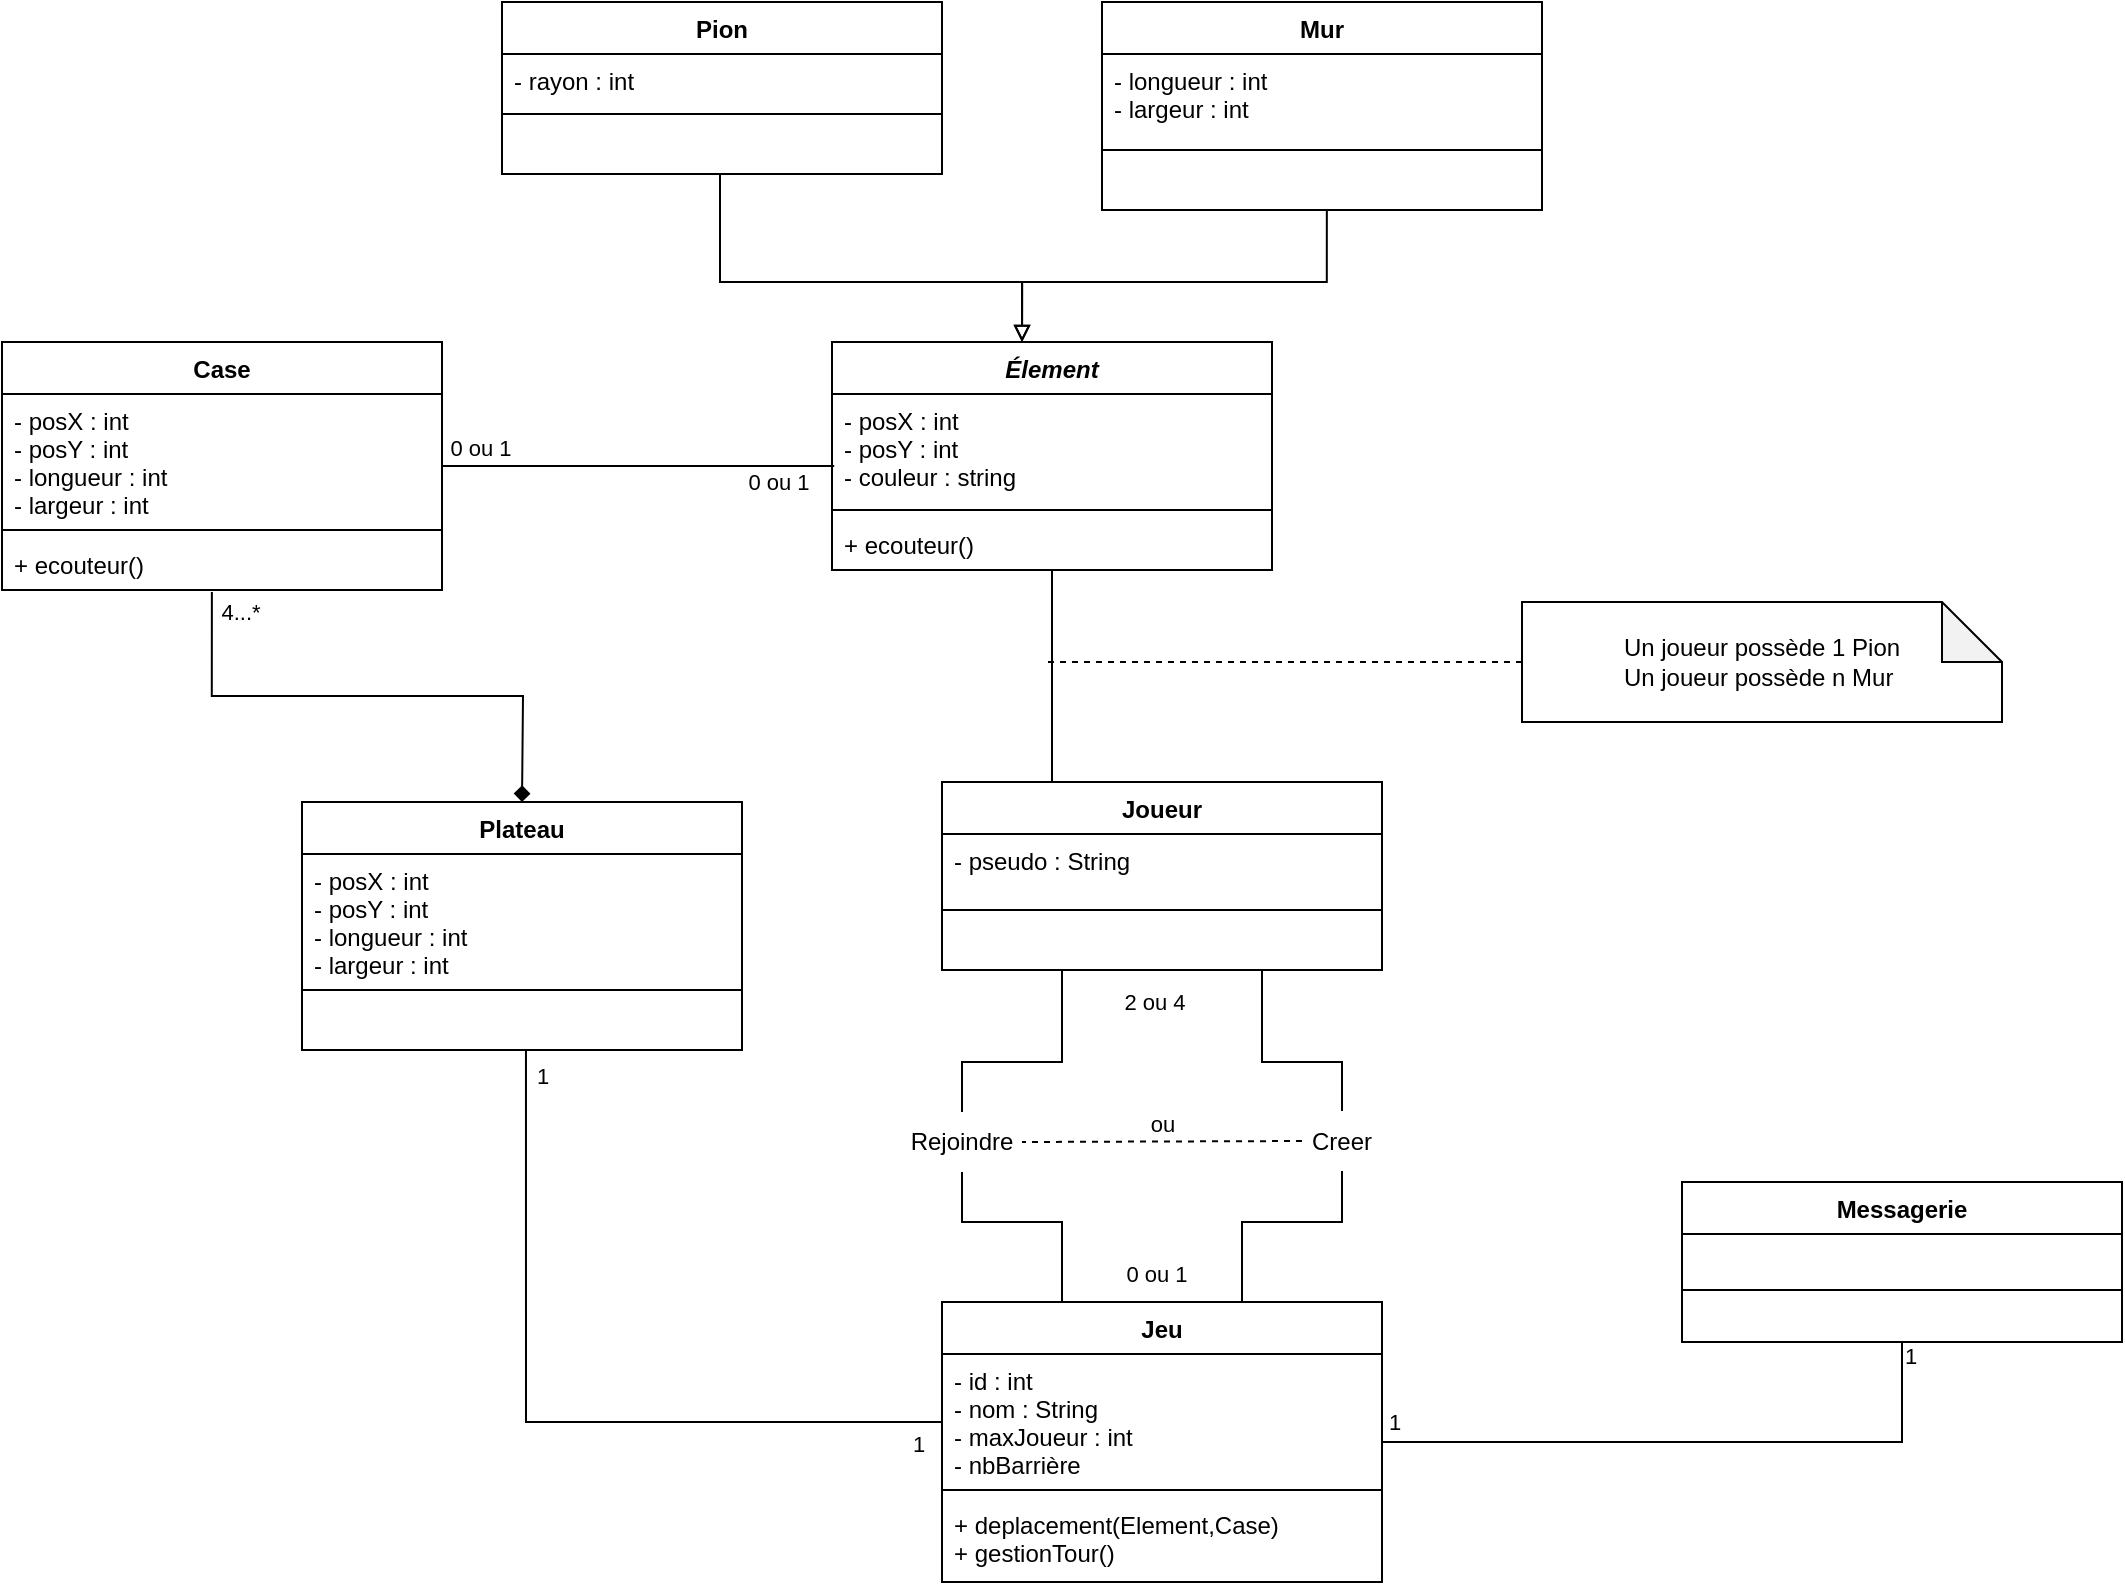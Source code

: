 <mxfile version="21.0.6" type="github">
  <diagram name="Page-1" id="FgP8BDgSYU1iSLKfVy64">
    <mxGraphModel dx="1434" dy="800" grid="1" gridSize="10" guides="1" tooltips="1" connect="1" arrows="1" fold="1" page="1" pageScale="1" pageWidth="827" pageHeight="1169" math="0" shadow="0">
      <root>
        <mxCell id="0" />
        <mxCell id="1" parent="0" />
        <mxCell id="3Rz-C_fRMMW0dZHXcKt9-9" style="edgeStyle=orthogonalEdgeStyle;rounded=0;orthogonalLoop=1;jettySize=auto;html=1;exitX=1;exitY=0.5;exitDx=0;exitDy=0;entryX=0.005;entryY=0.667;entryDx=0;entryDy=0;endArrow=none;endFill=0;startArrow=none;entryPerimeter=0;" parent="1" source="dIRDVUr5gUY7s9fhSYIf-25" edge="1" target="dIRDVUr5gUY7s9fhSYIf-22">
          <mxGeometry relative="1" as="geometry">
            <mxPoint x="430" y="255.0" as="targetPoint" />
            <Array as="points" />
          </mxGeometry>
        </mxCell>
        <mxCell id="eeULFgyOEKWC4nzDJ71u-9" value="0 ou 1" style="edgeLabel;html=1;align=center;verticalAlign=middle;resizable=0;points=[];" vertex="1" connectable="0" parent="3Rz-C_fRMMW0dZHXcKt9-9">
          <mxGeometry x="0.797" y="-2" relative="1" as="geometry">
            <mxPoint x="-8" y="6" as="offset" />
          </mxGeometry>
        </mxCell>
        <mxCell id="eeULFgyOEKWC4nzDJ71u-10" value="0 ou 1" style="edgeLabel;html=1;align=center;verticalAlign=middle;resizable=0;points=[];" vertex="1" connectable="0" parent="3Rz-C_fRMMW0dZHXcKt9-9">
          <mxGeometry x="-0.777" y="2" relative="1" as="geometry">
            <mxPoint x="-3" y="-7" as="offset" />
          </mxGeometry>
        </mxCell>
        <mxCell id="3Rz-C_fRMMW0dZHXcKt9-10" style="edgeStyle=orthogonalEdgeStyle;rounded=0;orthogonalLoop=1;jettySize=auto;html=1;endArrow=diamond;endFill=1;entryX=0.5;entryY=0;entryDx=0;entryDy=0;exitX=0.477;exitY=1.038;exitDx=0;exitDy=0;exitPerimeter=0;" parent="1" source="dIRDVUr5gUY7s9fhSYIf-28" edge="1">
          <mxGeometry relative="1" as="geometry">
            <mxPoint x="280" y="430" as="targetPoint" />
            <mxPoint x="160" y="310" as="sourcePoint" />
          </mxGeometry>
        </mxCell>
        <mxCell id="eeULFgyOEKWC4nzDJ71u-1" value="4...*" style="edgeLabel;html=1;align=center;verticalAlign=middle;resizable=0;points=[];" vertex="1" connectable="0" parent="3Rz-C_fRMMW0dZHXcKt9-10">
          <mxGeometry x="-0.885" y="4" relative="1" as="geometry">
            <mxPoint x="10" y="-5" as="offset" />
          </mxGeometry>
        </mxCell>
        <mxCell id="3Rz-C_fRMMW0dZHXcKt9-7" style="edgeStyle=orthogonalEdgeStyle;rounded=0;orthogonalLoop=1;jettySize=auto;html=1;endArrow=block;endFill=0;" parent="1" source="dIRDVUr5gUY7s9fhSYIf-16" edge="1">
          <mxGeometry relative="1" as="geometry">
            <mxPoint x="380.053" y="140" as="sourcePoint" />
            <mxPoint x="530" y="200" as="targetPoint" />
            <Array as="points">
              <mxPoint x="379" y="170" />
              <mxPoint x="530" y="170" />
            </Array>
          </mxGeometry>
        </mxCell>
        <mxCell id="3Rz-C_fRMMW0dZHXcKt9-8" style="edgeStyle=orthogonalEdgeStyle;rounded=0;orthogonalLoop=1;jettySize=auto;html=1;endArrow=block;endFill=0;exitX=0.511;exitY=0.988;exitDx=0;exitDy=0;exitPerimeter=0;" parent="1" source="dIRDVUr5gUY7s9fhSYIf-20" edge="1">
          <mxGeometry relative="1" as="geometry">
            <mxPoint x="530.053" y="200.0" as="targetPoint" />
            <mxPoint x="690.053" y="140" as="sourcePoint" />
            <Array as="points">
              <mxPoint x="682" y="170" />
              <mxPoint x="530" y="170" />
            </Array>
          </mxGeometry>
        </mxCell>
        <mxCell id="3Rz-C_fRMMW0dZHXcKt9-28" style="edgeStyle=orthogonalEdgeStyle;rounded=0;orthogonalLoop=1;jettySize=auto;html=1;endArrow=none;endFill=0;entryX=0.509;entryY=1;entryDx=0;entryDy=0;entryPerimeter=0;exitX=0;exitY=0.5;exitDx=0;exitDy=0;" parent="1" source="dIRDVUr5gUY7s9fhSYIf-39" target="dIRDVUr5gUY7s9fhSYIf-33" edge="1">
          <mxGeometry relative="1" as="geometry">
            <mxPoint x="300" y="580" as="targetPoint" />
            <mxPoint x="500" y="740" as="sourcePoint" />
            <Array as="points">
              <mxPoint x="490" y="740" />
              <mxPoint x="282" y="740" />
            </Array>
          </mxGeometry>
        </mxCell>
        <mxCell id="eeULFgyOEKWC4nzDJ71u-2" value="1" style="edgeLabel;html=1;align=center;verticalAlign=middle;resizable=0;points=[];" vertex="1" connectable="0" parent="3Rz-C_fRMMW0dZHXcKt9-28">
          <mxGeometry x="0.919" y="2" relative="1" as="geometry">
            <mxPoint x="10" y="-3" as="offset" />
          </mxGeometry>
        </mxCell>
        <mxCell id="eeULFgyOEKWC4nzDJ71u-3" value="1" style="edgeLabel;html=1;align=center;verticalAlign=middle;resizable=0;points=[];" vertex="1" connectable="0" parent="3Rz-C_fRMMW0dZHXcKt9-28">
          <mxGeometry x="-0.919" y="-2" relative="1" as="geometry">
            <mxPoint x="2" y="13" as="offset" />
          </mxGeometry>
        </mxCell>
        <mxCell id="3Rz-C_fRMMW0dZHXcKt9-16" style="edgeStyle=orthogonalEdgeStyle;rounded=0;orthogonalLoop=1;jettySize=auto;html=1;endArrow=none;endFill=0;startArrow=none;" parent="1" source="3Rz-C_fRMMW0dZHXcKt9-18" edge="1">
          <mxGeometry relative="1" as="geometry">
            <Array as="points">
              <mxPoint x="690" y="640" />
              <mxPoint x="640" y="640" />
            </Array>
            <mxPoint x="640" y="680" as="targetPoint" />
          </mxGeometry>
        </mxCell>
        <mxCell id="3Rz-C_fRMMW0dZHXcKt9-17" style="edgeStyle=orthogonalEdgeStyle;rounded=0;orthogonalLoop=1;jettySize=auto;html=1;exitX=0.5;exitY=1;exitDx=0;exitDy=0;entryX=0.25;entryY=0;entryDx=0;entryDy=0;endArrow=none;endFill=0;startArrow=none;" parent="1" source="3Rz-C_fRMMW0dZHXcKt9-19" edge="1">
          <mxGeometry relative="1" as="geometry">
            <Array as="points">
              <mxPoint x="500" y="640" />
              <mxPoint x="550" y="640" />
            </Array>
            <mxPoint x="550" y="680" as="targetPoint" />
          </mxGeometry>
        </mxCell>
        <mxCell id="eeULFgyOEKWC4nzDJ71u-6" value="0 ou 1" style="edgeLabel;html=1;align=center;verticalAlign=middle;resizable=0;points=[];" vertex="1" connectable="0" parent="3Rz-C_fRMMW0dZHXcKt9-17">
          <mxGeometry x="0.096" y="-2" relative="1" as="geometry">
            <mxPoint x="59" y="24" as="offset" />
          </mxGeometry>
        </mxCell>
        <mxCell id="3Rz-C_fRMMW0dZHXcKt9-30" value="" style="edgeStyle=orthogonalEdgeStyle;rounded=0;orthogonalLoop=1;jettySize=auto;html=1;endArrow=none;endFill=0;" parent="1" source="dIRDVUr5gUY7s9fhSYIf-37" target="3Rz-C_fRMMW0dZHXcKt9-18" edge="1">
          <mxGeometry relative="1" as="geometry">
            <mxPoint x="650" y="540" as="sourcePoint" />
            <mxPoint x="650" y="680" as="targetPoint" />
            <Array as="points">
              <mxPoint x="650" y="560" />
              <mxPoint x="690" y="560" />
            </Array>
          </mxGeometry>
        </mxCell>
        <mxCell id="3Rz-C_fRMMW0dZHXcKt9-18" value="Creer" style="text;html=1;strokeColor=none;fillColor=none;align=center;verticalAlign=middle;whiteSpace=wrap;rounded=0;" parent="1" vertex="1">
          <mxGeometry x="670" y="584.5" width="40" height="30" as="geometry" />
        </mxCell>
        <mxCell id="3Rz-C_fRMMW0dZHXcKt9-32" value="" style="edgeStyle=orthogonalEdgeStyle;rounded=0;orthogonalLoop=1;jettySize=auto;html=1;exitX=0.391;exitY=1;exitDx=0;exitDy=0;entryX=0.5;entryY=0;entryDx=0;entryDy=0;endArrow=none;endFill=0;exitPerimeter=0;" parent="1" source="dIRDVUr5gUY7s9fhSYIf-37" target="3Rz-C_fRMMW0dZHXcKt9-19" edge="1">
          <mxGeometry relative="1" as="geometry">
            <mxPoint x="550" y="540" as="sourcePoint" />
            <mxPoint x="550" y="680" as="targetPoint" />
            <Array as="points">
              <mxPoint x="550" y="514" />
              <mxPoint x="550" y="560" />
              <mxPoint x="500" y="560" />
            </Array>
          </mxGeometry>
        </mxCell>
        <mxCell id="eeULFgyOEKWC4nzDJ71u-5" value="2 ou 4" style="edgeLabel;html=1;align=center;verticalAlign=middle;resizable=0;points=[];" vertex="1" connectable="0" parent="3Rz-C_fRMMW0dZHXcKt9-32">
          <mxGeometry x="-0.156" y="-1" relative="1" as="geometry">
            <mxPoint x="47" y="-20" as="offset" />
          </mxGeometry>
        </mxCell>
        <mxCell id="3Rz-C_fRMMW0dZHXcKt9-19" value="Rejoindre" style="text;html=1;strokeColor=none;fillColor=none;align=center;verticalAlign=middle;whiteSpace=wrap;rounded=0;" parent="1" vertex="1">
          <mxGeometry x="470" y="585" width="60" height="30" as="geometry" />
        </mxCell>
        <mxCell id="dIRDVUr5gUY7s9fhSYIf-13" value="Pion" style="swimlane;fontStyle=1;align=center;verticalAlign=top;childLayout=stackLayout;horizontal=1;startSize=26;horizontalStack=0;resizeParent=1;resizeParentMax=0;resizeLast=0;collapsible=1;marginBottom=0;" parent="1" vertex="1">
          <mxGeometry x="270" y="30" width="220" height="86" as="geometry" />
        </mxCell>
        <mxCell id="dIRDVUr5gUY7s9fhSYIf-14" value="- rayon : int" style="text;strokeColor=none;fillColor=none;align=left;verticalAlign=top;spacingLeft=4;spacingRight=4;overflow=hidden;rotatable=0;points=[[0,0.5],[1,0.5]];portConstraint=eastwest;" parent="dIRDVUr5gUY7s9fhSYIf-13" vertex="1">
          <mxGeometry y="26" width="220" height="26" as="geometry" />
        </mxCell>
        <mxCell id="dIRDVUr5gUY7s9fhSYIf-15" value="" style="line;strokeWidth=1;fillColor=none;align=left;verticalAlign=middle;spacingTop=-1;spacingLeft=3;spacingRight=3;rotatable=0;labelPosition=right;points=[];portConstraint=eastwest;strokeColor=inherit;" parent="dIRDVUr5gUY7s9fhSYIf-13" vertex="1">
          <mxGeometry y="52" width="220" height="8" as="geometry" />
        </mxCell>
        <mxCell id="dIRDVUr5gUY7s9fhSYIf-16" value=" " style="text;strokeColor=none;fillColor=none;align=left;verticalAlign=top;spacingLeft=4;spacingRight=4;overflow=hidden;rotatable=0;points=[[0,0.5],[1,0.5]];portConstraint=eastwest;" parent="dIRDVUr5gUY7s9fhSYIf-13" vertex="1">
          <mxGeometry y="60" width="220" height="26" as="geometry" />
        </mxCell>
        <mxCell id="dIRDVUr5gUY7s9fhSYIf-17" value="Mur" style="swimlane;fontStyle=1;align=center;verticalAlign=top;childLayout=stackLayout;horizontal=1;startSize=26;horizontalStack=0;resizeParent=1;resizeParentMax=0;resizeLast=0;collapsible=1;marginBottom=0;" parent="1" vertex="1">
          <mxGeometry x="570" y="30" width="220" height="104" as="geometry" />
        </mxCell>
        <mxCell id="dIRDVUr5gUY7s9fhSYIf-18" value="- longueur : int&#xa;- largeur : int&#xa;" style="text;strokeColor=none;fillColor=none;align=left;verticalAlign=top;spacingLeft=4;spacingRight=4;overflow=hidden;rotatable=0;points=[[0,0.5],[1,0.5]];portConstraint=eastwest;" parent="dIRDVUr5gUY7s9fhSYIf-17" vertex="1">
          <mxGeometry y="26" width="220" height="44" as="geometry" />
        </mxCell>
        <mxCell id="dIRDVUr5gUY7s9fhSYIf-19" value="" style="line;strokeWidth=1;fillColor=none;align=left;verticalAlign=middle;spacingTop=-1;spacingLeft=3;spacingRight=3;rotatable=0;labelPosition=right;points=[];portConstraint=eastwest;strokeColor=inherit;" parent="dIRDVUr5gUY7s9fhSYIf-17" vertex="1">
          <mxGeometry y="70" width="220" height="8" as="geometry" />
        </mxCell>
        <mxCell id="dIRDVUr5gUY7s9fhSYIf-20" value=" " style="text;strokeColor=none;fillColor=none;align=left;verticalAlign=top;spacingLeft=4;spacingRight=4;overflow=hidden;rotatable=0;points=[[0,0.5],[1,0.5]];portConstraint=eastwest;" parent="dIRDVUr5gUY7s9fhSYIf-17" vertex="1">
          <mxGeometry y="78" width="220" height="26" as="geometry" />
        </mxCell>
        <mxCell id="eeULFgyOEKWC4nzDJ71u-18" style="edgeStyle=orthogonalEdgeStyle;rounded=0;orthogonalLoop=1;jettySize=auto;html=1;entryX=0.25;entryY=0;entryDx=0;entryDy=0;endArrow=none;endFill=0;" edge="1" parent="1" source="dIRDVUr5gUY7s9fhSYIf-21" target="dIRDVUr5gUY7s9fhSYIf-34">
          <mxGeometry relative="1" as="geometry" />
        </mxCell>
        <mxCell id="dIRDVUr5gUY7s9fhSYIf-21" value="Élement" style="swimlane;fontStyle=3;align=center;verticalAlign=top;childLayout=stackLayout;horizontal=1;startSize=26;horizontalStack=0;resizeParent=1;resizeParentMax=0;resizeLast=0;collapsible=1;marginBottom=0;" parent="1" vertex="1">
          <mxGeometry x="435" y="200" width="220" height="114" as="geometry" />
        </mxCell>
        <mxCell id="dIRDVUr5gUY7s9fhSYIf-22" value="- posX : int&#xa;- posY : int&#xa;- couleur : string&#xa;" style="text;strokeColor=none;fillColor=none;align=left;verticalAlign=top;spacingLeft=4;spacingRight=4;overflow=hidden;rotatable=0;points=[[0,0.5],[1,0.5]];portConstraint=eastwest;" parent="dIRDVUr5gUY7s9fhSYIf-21" vertex="1">
          <mxGeometry y="26" width="220" height="54" as="geometry" />
        </mxCell>
        <mxCell id="dIRDVUr5gUY7s9fhSYIf-23" value="" style="line;strokeWidth=1;fillColor=none;align=left;verticalAlign=middle;spacingTop=-1;spacingLeft=3;spacingRight=3;rotatable=0;labelPosition=right;points=[];portConstraint=eastwest;strokeColor=inherit;" parent="dIRDVUr5gUY7s9fhSYIf-21" vertex="1">
          <mxGeometry y="80" width="220" height="8" as="geometry" />
        </mxCell>
        <mxCell id="dIRDVUr5gUY7s9fhSYIf-24" value="+ ecouteur()" style="text;strokeColor=none;fillColor=none;align=left;verticalAlign=top;spacingLeft=4;spacingRight=4;overflow=hidden;rotatable=0;points=[[0,0.5],[1,0.5]];portConstraint=eastwest;" parent="dIRDVUr5gUY7s9fhSYIf-21" vertex="1">
          <mxGeometry y="88" width="220" height="26" as="geometry" />
        </mxCell>
        <mxCell id="dIRDVUr5gUY7s9fhSYIf-25" value="Case" style="swimlane;fontStyle=1;align=center;verticalAlign=top;childLayout=stackLayout;horizontal=1;startSize=26;horizontalStack=0;resizeParent=1;resizeParentMax=0;resizeLast=0;collapsible=1;marginBottom=0;" parent="1" vertex="1">
          <mxGeometry x="20" y="200" width="220" height="124" as="geometry" />
        </mxCell>
        <mxCell id="dIRDVUr5gUY7s9fhSYIf-26" value="- posX : int&#xa;- posY : int&#xa;- longueur : int&#xa;- largeur : int&#xa;&#xa;" style="text;strokeColor=none;fillColor=none;align=left;verticalAlign=top;spacingLeft=4;spacingRight=4;overflow=hidden;rotatable=0;points=[[0,0.5],[1,0.5]];portConstraint=eastwest;" parent="dIRDVUr5gUY7s9fhSYIf-25" vertex="1">
          <mxGeometry y="26" width="220" height="64" as="geometry" />
        </mxCell>
        <mxCell id="dIRDVUr5gUY7s9fhSYIf-27" value="" style="line;strokeWidth=1;fillColor=none;align=left;verticalAlign=middle;spacingTop=-1;spacingLeft=3;spacingRight=3;rotatable=0;labelPosition=right;points=[];portConstraint=eastwest;strokeColor=inherit;" parent="dIRDVUr5gUY7s9fhSYIf-25" vertex="1">
          <mxGeometry y="90" width="220" height="8" as="geometry" />
        </mxCell>
        <mxCell id="dIRDVUr5gUY7s9fhSYIf-28" value="+ ecouteur()" style="text;strokeColor=none;fillColor=none;align=left;verticalAlign=top;spacingLeft=4;spacingRight=4;overflow=hidden;rotatable=0;points=[[0,0.5],[1,0.5]];portConstraint=eastwest;" parent="dIRDVUr5gUY7s9fhSYIf-25" vertex="1">
          <mxGeometry y="98" width="220" height="26" as="geometry" />
        </mxCell>
        <mxCell id="dIRDVUr5gUY7s9fhSYIf-30" value="Plateau" style="swimlane;fontStyle=1;align=center;verticalAlign=top;childLayout=stackLayout;horizontal=1;startSize=26;horizontalStack=0;resizeParent=1;resizeParentMax=0;resizeLast=0;collapsible=1;marginBottom=0;" parent="1" vertex="1">
          <mxGeometry x="170" y="430" width="220" height="124" as="geometry" />
        </mxCell>
        <mxCell id="dIRDVUr5gUY7s9fhSYIf-31" value="- posX : int&#xa;- posY : int&#xa;- longueur : int&#xa;- largeur : int&#xa;&#xa;" style="text;strokeColor=none;fillColor=none;align=left;verticalAlign=top;spacingLeft=4;spacingRight=4;overflow=hidden;rotatable=0;points=[[0,0.5],[1,0.5]];portConstraint=eastwest;" parent="dIRDVUr5gUY7s9fhSYIf-30" vertex="1">
          <mxGeometry y="26" width="220" height="64" as="geometry" />
        </mxCell>
        <mxCell id="dIRDVUr5gUY7s9fhSYIf-32" value="" style="line;strokeWidth=1;fillColor=none;align=left;verticalAlign=middle;spacingTop=-1;spacingLeft=3;spacingRight=3;rotatable=0;labelPosition=right;points=[];portConstraint=eastwest;strokeColor=inherit;" parent="dIRDVUr5gUY7s9fhSYIf-30" vertex="1">
          <mxGeometry y="90" width="220" height="8" as="geometry" />
        </mxCell>
        <mxCell id="dIRDVUr5gUY7s9fhSYIf-33" value=" " style="text;strokeColor=none;fillColor=none;align=left;verticalAlign=top;spacingLeft=4;spacingRight=4;overflow=hidden;rotatable=0;points=[[0,0.5],[1,0.5]];portConstraint=eastwest;" parent="dIRDVUr5gUY7s9fhSYIf-30" vertex="1">
          <mxGeometry y="98" width="220" height="26" as="geometry" />
        </mxCell>
        <mxCell id="dIRDVUr5gUY7s9fhSYIf-34" value="Joueur" style="swimlane;fontStyle=1;align=center;verticalAlign=top;childLayout=stackLayout;horizontal=1;startSize=26;horizontalStack=0;resizeParent=1;resizeParentMax=0;resizeLast=0;collapsible=1;marginBottom=0;" parent="1" vertex="1">
          <mxGeometry x="490" y="420" width="220" height="94" as="geometry" />
        </mxCell>
        <mxCell id="dIRDVUr5gUY7s9fhSYIf-35" value="- pseudo : String&#xa;" style="text;strokeColor=none;fillColor=none;align=left;verticalAlign=top;spacingLeft=4;spacingRight=4;overflow=hidden;rotatable=0;points=[[0,0.5],[1,0.5]];portConstraint=eastwest;" parent="dIRDVUr5gUY7s9fhSYIf-34" vertex="1">
          <mxGeometry y="26" width="220" height="34" as="geometry" />
        </mxCell>
        <mxCell id="dIRDVUr5gUY7s9fhSYIf-36" value="" style="line;strokeWidth=1;fillColor=none;align=left;verticalAlign=middle;spacingTop=-1;spacingLeft=3;spacingRight=3;rotatable=0;labelPosition=right;points=[];portConstraint=eastwest;strokeColor=inherit;" parent="dIRDVUr5gUY7s9fhSYIf-34" vertex="1">
          <mxGeometry y="60" width="220" height="8" as="geometry" />
        </mxCell>
        <mxCell id="dIRDVUr5gUY7s9fhSYIf-37" value=" " style="text;strokeColor=none;fillColor=none;align=left;verticalAlign=top;spacingLeft=4;spacingRight=4;overflow=hidden;rotatable=0;points=[[0,0.5],[1,0.5]];portConstraint=eastwest;" parent="dIRDVUr5gUY7s9fhSYIf-34" vertex="1">
          <mxGeometry y="68" width="220" height="26" as="geometry" />
        </mxCell>
        <mxCell id="dIRDVUr5gUY7s9fhSYIf-38" value="Jeu" style="swimlane;fontStyle=1;align=center;verticalAlign=top;childLayout=stackLayout;horizontal=1;startSize=26;horizontalStack=0;resizeParent=1;resizeParentMax=0;resizeLast=0;collapsible=1;marginBottom=0;" parent="1" vertex="1">
          <mxGeometry x="490" y="680" width="220" height="140" as="geometry" />
        </mxCell>
        <mxCell id="dIRDVUr5gUY7s9fhSYIf-39" value="- id : int&#xa;- nom : String&#xa;- maxJoueur : int&#xa;- nbBarrière" style="text;strokeColor=none;fillColor=none;align=left;verticalAlign=top;spacingLeft=4;spacingRight=4;overflow=hidden;rotatable=0;points=[[0,0.5],[1,0.5]];portConstraint=eastwest;" parent="dIRDVUr5gUY7s9fhSYIf-38" vertex="1">
          <mxGeometry y="26" width="220" height="64" as="geometry" />
        </mxCell>
        <mxCell id="dIRDVUr5gUY7s9fhSYIf-40" value="" style="line;strokeWidth=1;fillColor=none;align=left;verticalAlign=middle;spacingTop=-1;spacingLeft=3;spacingRight=3;rotatable=0;labelPosition=right;points=[];portConstraint=eastwest;strokeColor=inherit;" parent="dIRDVUr5gUY7s9fhSYIf-38" vertex="1">
          <mxGeometry y="90" width="220" height="8" as="geometry" />
        </mxCell>
        <mxCell id="dIRDVUr5gUY7s9fhSYIf-41" value="+ deplacement(Element,Case)&#xa;+ gestionTour()&#xa;" style="text;strokeColor=none;fillColor=none;align=left;verticalAlign=top;spacingLeft=4;spacingRight=4;overflow=hidden;rotatable=0;points=[[0,0.5],[1,0.5]];portConstraint=eastwest;" parent="dIRDVUr5gUY7s9fhSYIf-38" vertex="1">
          <mxGeometry y="98" width="220" height="42" as="geometry" />
        </mxCell>
        <mxCell id="dIRDVUr5gUY7s9fhSYIf-42" value="ou" style="html=1;verticalAlign=bottom;endArrow=none;dashed=1;endSize=8;edgeStyle=elbowEdgeStyle;elbow=vertical;curved=0;rounded=0;endFill=0;exitX=0;exitY=0.5;exitDx=0;exitDy=0;entryX=1;entryY=0.5;entryDx=0;entryDy=0;" parent="1" source="3Rz-C_fRMMW0dZHXcKt9-18" target="3Rz-C_fRMMW0dZHXcKt9-19" edge="1">
          <mxGeometry relative="1" as="geometry">
            <mxPoint x="620" y="599.5" as="sourcePoint" />
            <mxPoint x="540" y="599.5" as="targetPoint" />
          </mxGeometry>
        </mxCell>
        <mxCell id="dIRDVUr5gUY7s9fhSYIf-51" value="Messagerie" style="swimlane;fontStyle=1;align=center;verticalAlign=top;childLayout=stackLayout;horizontal=1;startSize=26;horizontalStack=0;resizeParent=1;resizeParentMax=0;resizeLast=0;collapsible=1;marginBottom=0;" parent="1" vertex="1">
          <mxGeometry x="860" y="620" width="220" height="80" as="geometry" />
        </mxCell>
        <mxCell id="dIRDVUr5gUY7s9fhSYIf-52" value=" " style="text;strokeColor=none;fillColor=none;align=left;verticalAlign=top;spacingLeft=4;spacingRight=4;overflow=hidden;rotatable=0;points=[[0,0.5],[1,0.5]];portConstraint=eastwest;" parent="dIRDVUr5gUY7s9fhSYIf-51" vertex="1">
          <mxGeometry y="26" width="220" height="24" as="geometry" />
        </mxCell>
        <mxCell id="dIRDVUr5gUY7s9fhSYIf-53" value="" style="line;strokeWidth=1;fillColor=none;align=left;verticalAlign=middle;spacingTop=-1;spacingLeft=3;spacingRight=3;rotatable=0;labelPosition=right;points=[];portConstraint=eastwest;strokeColor=inherit;" parent="dIRDVUr5gUY7s9fhSYIf-51" vertex="1">
          <mxGeometry y="50" width="220" height="8" as="geometry" />
        </mxCell>
        <mxCell id="dIRDVUr5gUY7s9fhSYIf-54" value=" &#xa;&#xa;" style="text;strokeColor=none;fillColor=none;align=left;verticalAlign=top;spacingLeft=4;spacingRight=4;overflow=hidden;rotatable=0;points=[[0,0.5],[1,0.5]];portConstraint=eastwest;" parent="dIRDVUr5gUY7s9fhSYIf-51" vertex="1">
          <mxGeometry y="58" width="220" height="22" as="geometry" />
        </mxCell>
        <mxCell id="dIRDVUr5gUY7s9fhSYIf-55" value="&lt;div&gt;&lt;br&gt;&lt;/div&gt;" style="html=1;verticalAlign=bottom;endArrow=none;endSize=8;edgeStyle=elbowEdgeStyle;elbow=vertical;curved=0;rounded=0;endFill=0;entryX=1;entryY=0.5;entryDx=0;entryDy=0;" parent="1" source="dIRDVUr5gUY7s9fhSYIf-54" edge="1">
          <mxGeometry relative="1" as="geometry">
            <mxPoint x="850" y="750.18" as="sourcePoint" />
            <mxPoint x="710" y="750.18" as="targetPoint" />
            <Array as="points">
              <mxPoint x="800" y="750" />
            </Array>
          </mxGeometry>
        </mxCell>
        <mxCell id="eeULFgyOEKWC4nzDJ71u-7" value="1" style="edgeLabel;html=1;align=center;verticalAlign=middle;resizable=0;points=[];" vertex="1" connectable="0" parent="dIRDVUr5gUY7s9fhSYIf-55">
          <mxGeometry x="-0.323" y="2" relative="1" as="geometry">
            <mxPoint x="59" y="-45" as="offset" />
          </mxGeometry>
        </mxCell>
        <mxCell id="eeULFgyOEKWC4nzDJ71u-8" value="1" style="edgeLabel;html=1;align=center;verticalAlign=middle;resizable=0;points=[];" vertex="1" connectable="0" parent="dIRDVUr5gUY7s9fhSYIf-55">
          <mxGeometry x="0.631" y="-2" relative="1" as="geometry">
            <mxPoint x="-51" y="-8" as="offset" />
          </mxGeometry>
        </mxCell>
        <mxCell id="eeULFgyOEKWC4nzDJ71u-16" style="edgeStyle=orthogonalEdgeStyle;rounded=0;orthogonalLoop=1;jettySize=auto;html=1;endArrow=none;endFill=0;dashed=1;" edge="1" parent="1" source="eeULFgyOEKWC4nzDJ71u-15">
          <mxGeometry relative="1" as="geometry">
            <mxPoint x="540" y="360" as="targetPoint" />
          </mxGeometry>
        </mxCell>
        <mxCell id="eeULFgyOEKWC4nzDJ71u-15" value="Un joueur possède 1 Pion&lt;br&gt;Un joueur possède n Mur&amp;nbsp;" style="shape=note;whiteSpace=wrap;html=1;backgroundOutline=1;darkOpacity=0.05;" vertex="1" parent="1">
          <mxGeometry x="780" y="330" width="240" height="60" as="geometry" />
        </mxCell>
      </root>
    </mxGraphModel>
  </diagram>
</mxfile>
